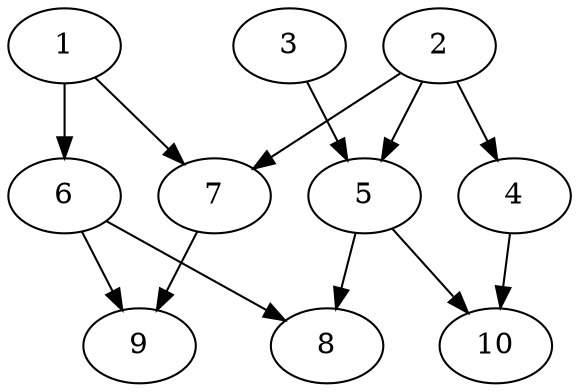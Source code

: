 // DAG automatically generated by daggen at Thu Oct  3 13:58:05 2019
// ./daggen --dot -n 10 --ccr 0.4 --fat 0.7 --regular 0.7 --density 0.7 --mindata 5242880 --maxdata 52428800 
digraph G {
  1 [size="122022400", alpha="0.07", expect_size="48808960"] 
  1 -> 6 [size ="48808960"]
  1 -> 7 [size ="48808960"]
  2 [size="99463680", alpha="0.05", expect_size="39785472"] 
  2 -> 4 [size ="39785472"]
  2 -> 5 [size ="39785472"]
  2 -> 7 [size ="39785472"]
  3 [size="67371520", alpha="0.18", expect_size="26948608"] 
  3 -> 5 [size ="26948608"]
  4 [size="87106560", alpha="0.14", expect_size="34842624"] 
  4 -> 10 [size ="34842624"]
  5 [size="18856960", alpha="0.04", expect_size="7542784"] 
  5 -> 8 [size ="7542784"]
  5 -> 10 [size ="7542784"]
  6 [size="47564800", alpha="0.17", expect_size="19025920"] 
  6 -> 8 [size ="19025920"]
  6 -> 9 [size ="19025920"]
  7 [size="64780800", alpha="0.18", expect_size="25912320"] 
  7 -> 9 [size ="25912320"]
  8 [size="22919680", alpha="0.08", expect_size="9167872"] 
  9 [size="50636800", alpha="0.17", expect_size="20254720"] 
  10 [size="122324480", alpha="0.00", expect_size="48929792"] 
}

